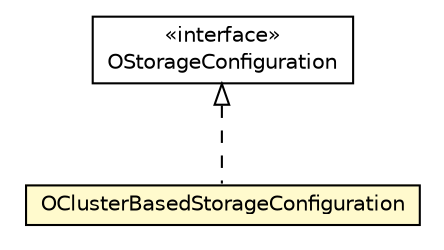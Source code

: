 #!/usr/local/bin/dot
#
# Class diagram 
# Generated by UMLGraph version R5_6-24-gf6e263 (http://www.umlgraph.org/)
#

digraph G {
	edge [fontname="Helvetica",fontsize=10,labelfontname="Helvetica",labelfontsize=10];
	node [fontname="Helvetica",fontsize=10,shape=plaintext];
	nodesep=0.25;
	ranksep=0.5;
	// com.orientechnologies.orient.core.storage.config.OClusterBasedStorageConfiguration
	c1817327 [label=<<table title="com.orientechnologies.orient.core.storage.config.OClusterBasedStorageConfiguration" border="0" cellborder="1" cellspacing="0" cellpadding="2" port="p" bgcolor="lemonChiffon" href="./OClusterBasedStorageConfiguration.html">
		<tr><td><table border="0" cellspacing="0" cellpadding="1">
<tr><td align="center" balign="center"> OClusterBasedStorageConfiguration </td></tr>
		</table></td></tr>
		</table>>, URL="./OClusterBasedStorageConfiguration.html", fontname="Helvetica", fontcolor="black", fontsize=10.0];
	// com.orientechnologies.orient.core.config.OStorageConfiguration
	c1817424 [label=<<table title="com.orientechnologies.orient.core.config.OStorageConfiguration" border="0" cellborder="1" cellspacing="0" cellpadding="2" port="p" href="../../config/OStorageConfiguration.html">
		<tr><td><table border="0" cellspacing="0" cellpadding="1">
<tr><td align="center" balign="center"> &#171;interface&#187; </td></tr>
<tr><td align="center" balign="center"> OStorageConfiguration </td></tr>
		</table></td></tr>
		</table>>, URL="../../config/OStorageConfiguration.html", fontname="Helvetica", fontcolor="black", fontsize=10.0];
	//com.orientechnologies.orient.core.storage.config.OClusterBasedStorageConfiguration implements com.orientechnologies.orient.core.config.OStorageConfiguration
	c1817424:p -> c1817327:p [dir=back,arrowtail=empty,style=dashed];
}

